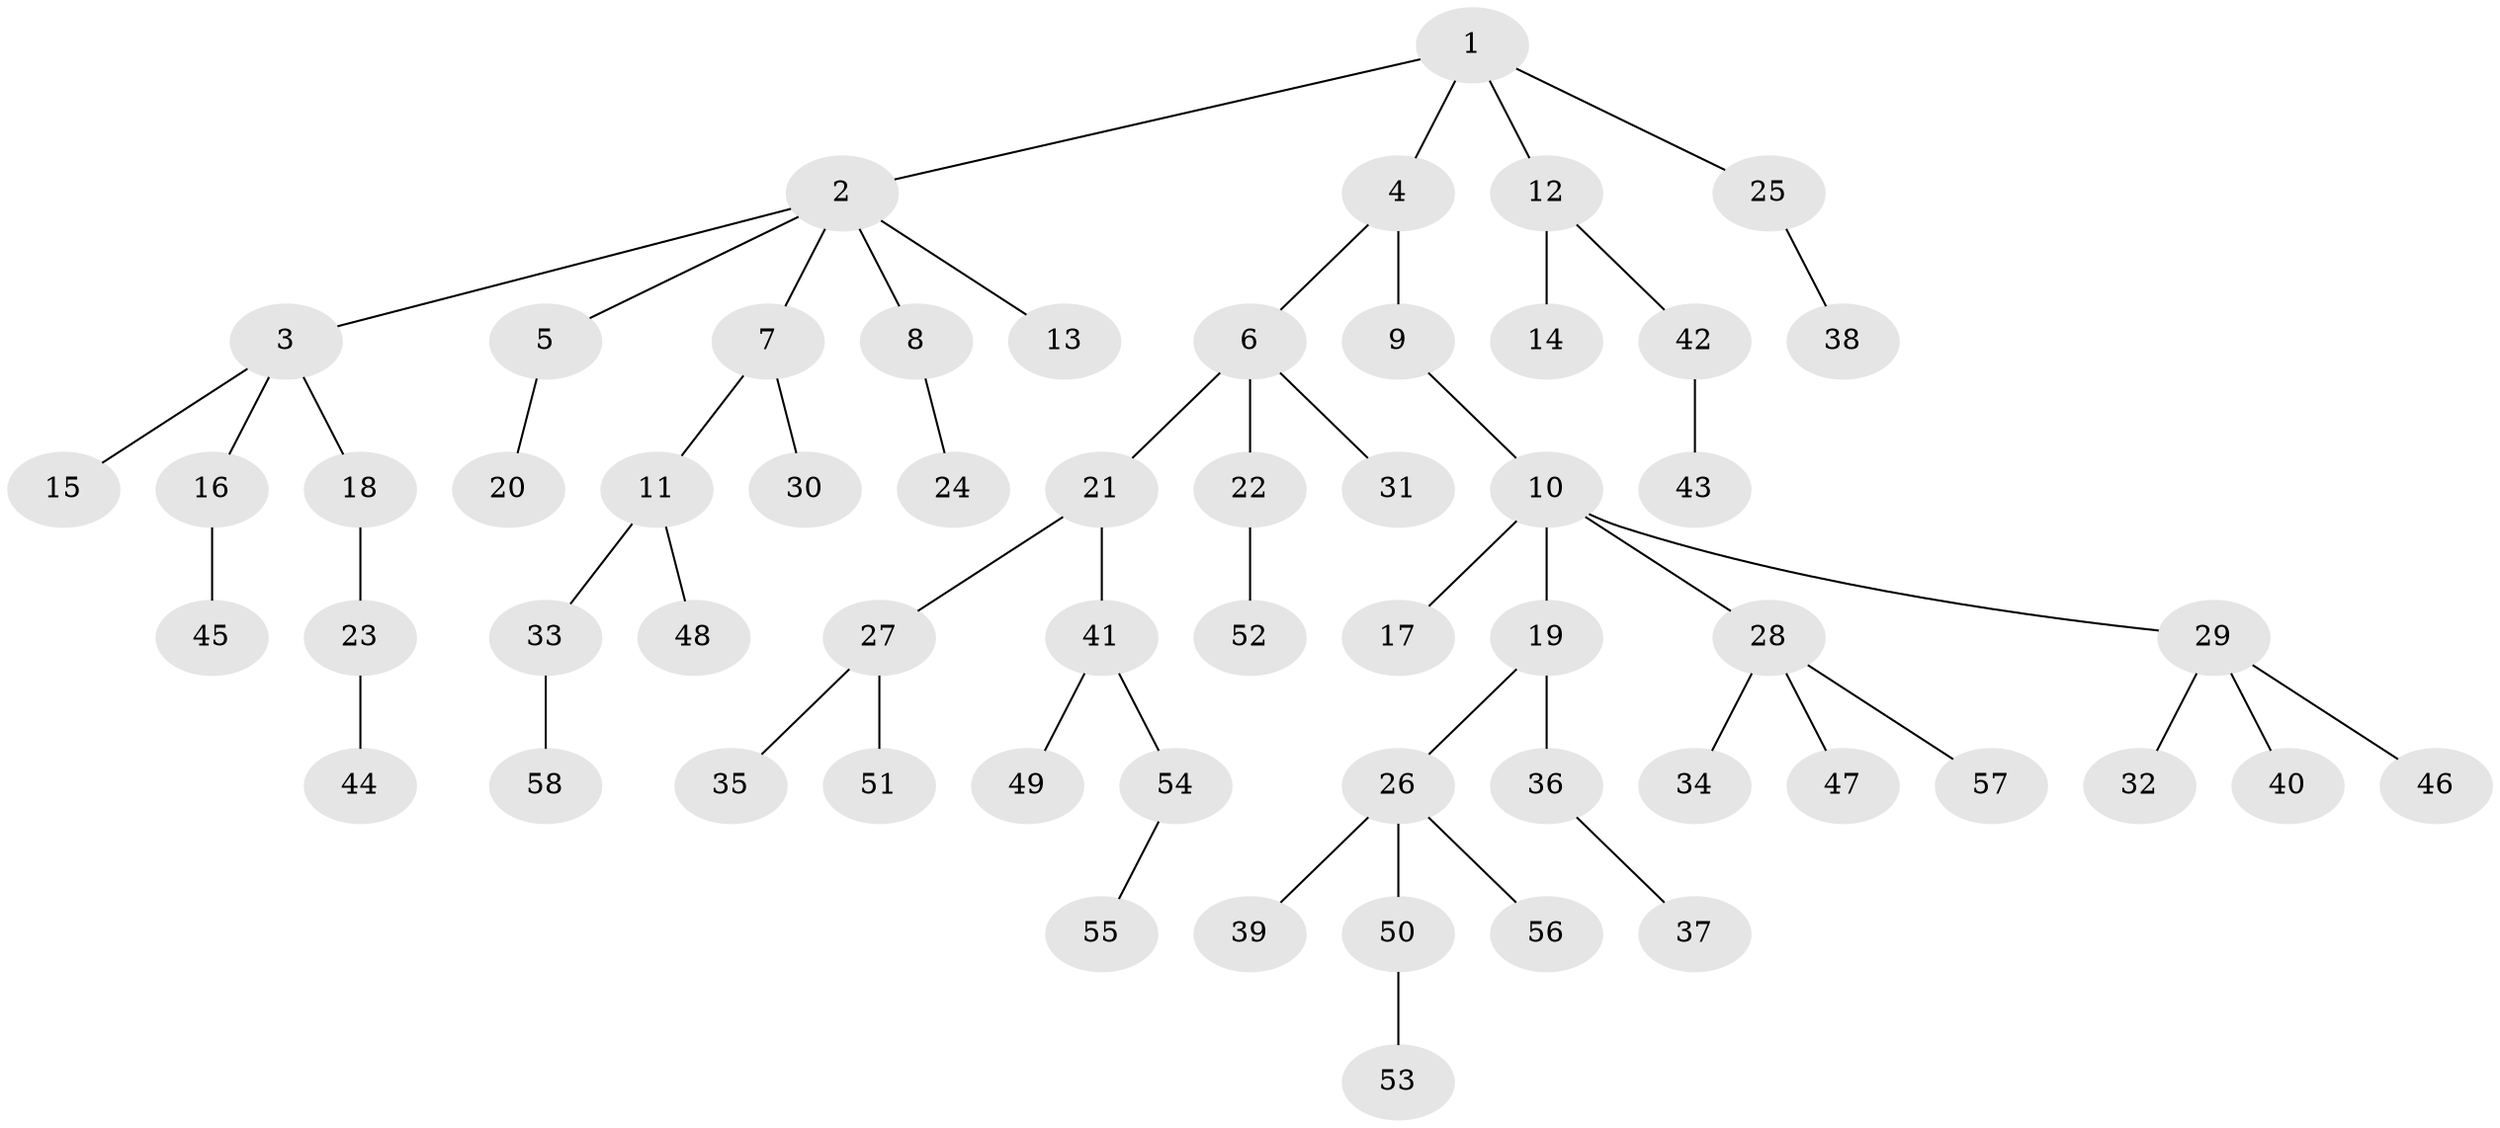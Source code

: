 // coarse degree distribution, {8: 0.029411764705882353, 4: 0.08823529411764706, 5: 0.058823529411764705, 2: 0.17647058823529413, 1: 0.6176470588235294, 3: 0.029411764705882353}
// Generated by graph-tools (version 1.1) at 2025/19/03/04/25 18:19:08]
// undirected, 58 vertices, 57 edges
graph export_dot {
graph [start="1"]
  node [color=gray90,style=filled];
  1;
  2;
  3;
  4;
  5;
  6;
  7;
  8;
  9;
  10;
  11;
  12;
  13;
  14;
  15;
  16;
  17;
  18;
  19;
  20;
  21;
  22;
  23;
  24;
  25;
  26;
  27;
  28;
  29;
  30;
  31;
  32;
  33;
  34;
  35;
  36;
  37;
  38;
  39;
  40;
  41;
  42;
  43;
  44;
  45;
  46;
  47;
  48;
  49;
  50;
  51;
  52;
  53;
  54;
  55;
  56;
  57;
  58;
  1 -- 2;
  1 -- 4;
  1 -- 12;
  1 -- 25;
  2 -- 3;
  2 -- 5;
  2 -- 7;
  2 -- 8;
  2 -- 13;
  3 -- 15;
  3 -- 16;
  3 -- 18;
  4 -- 6;
  4 -- 9;
  5 -- 20;
  6 -- 21;
  6 -- 22;
  6 -- 31;
  7 -- 11;
  7 -- 30;
  8 -- 24;
  9 -- 10;
  10 -- 17;
  10 -- 19;
  10 -- 28;
  10 -- 29;
  11 -- 33;
  11 -- 48;
  12 -- 14;
  12 -- 42;
  16 -- 45;
  18 -- 23;
  19 -- 26;
  19 -- 36;
  21 -- 27;
  21 -- 41;
  22 -- 52;
  23 -- 44;
  25 -- 38;
  26 -- 39;
  26 -- 50;
  26 -- 56;
  27 -- 35;
  27 -- 51;
  28 -- 34;
  28 -- 47;
  28 -- 57;
  29 -- 32;
  29 -- 40;
  29 -- 46;
  33 -- 58;
  36 -- 37;
  41 -- 49;
  41 -- 54;
  42 -- 43;
  50 -- 53;
  54 -- 55;
}
